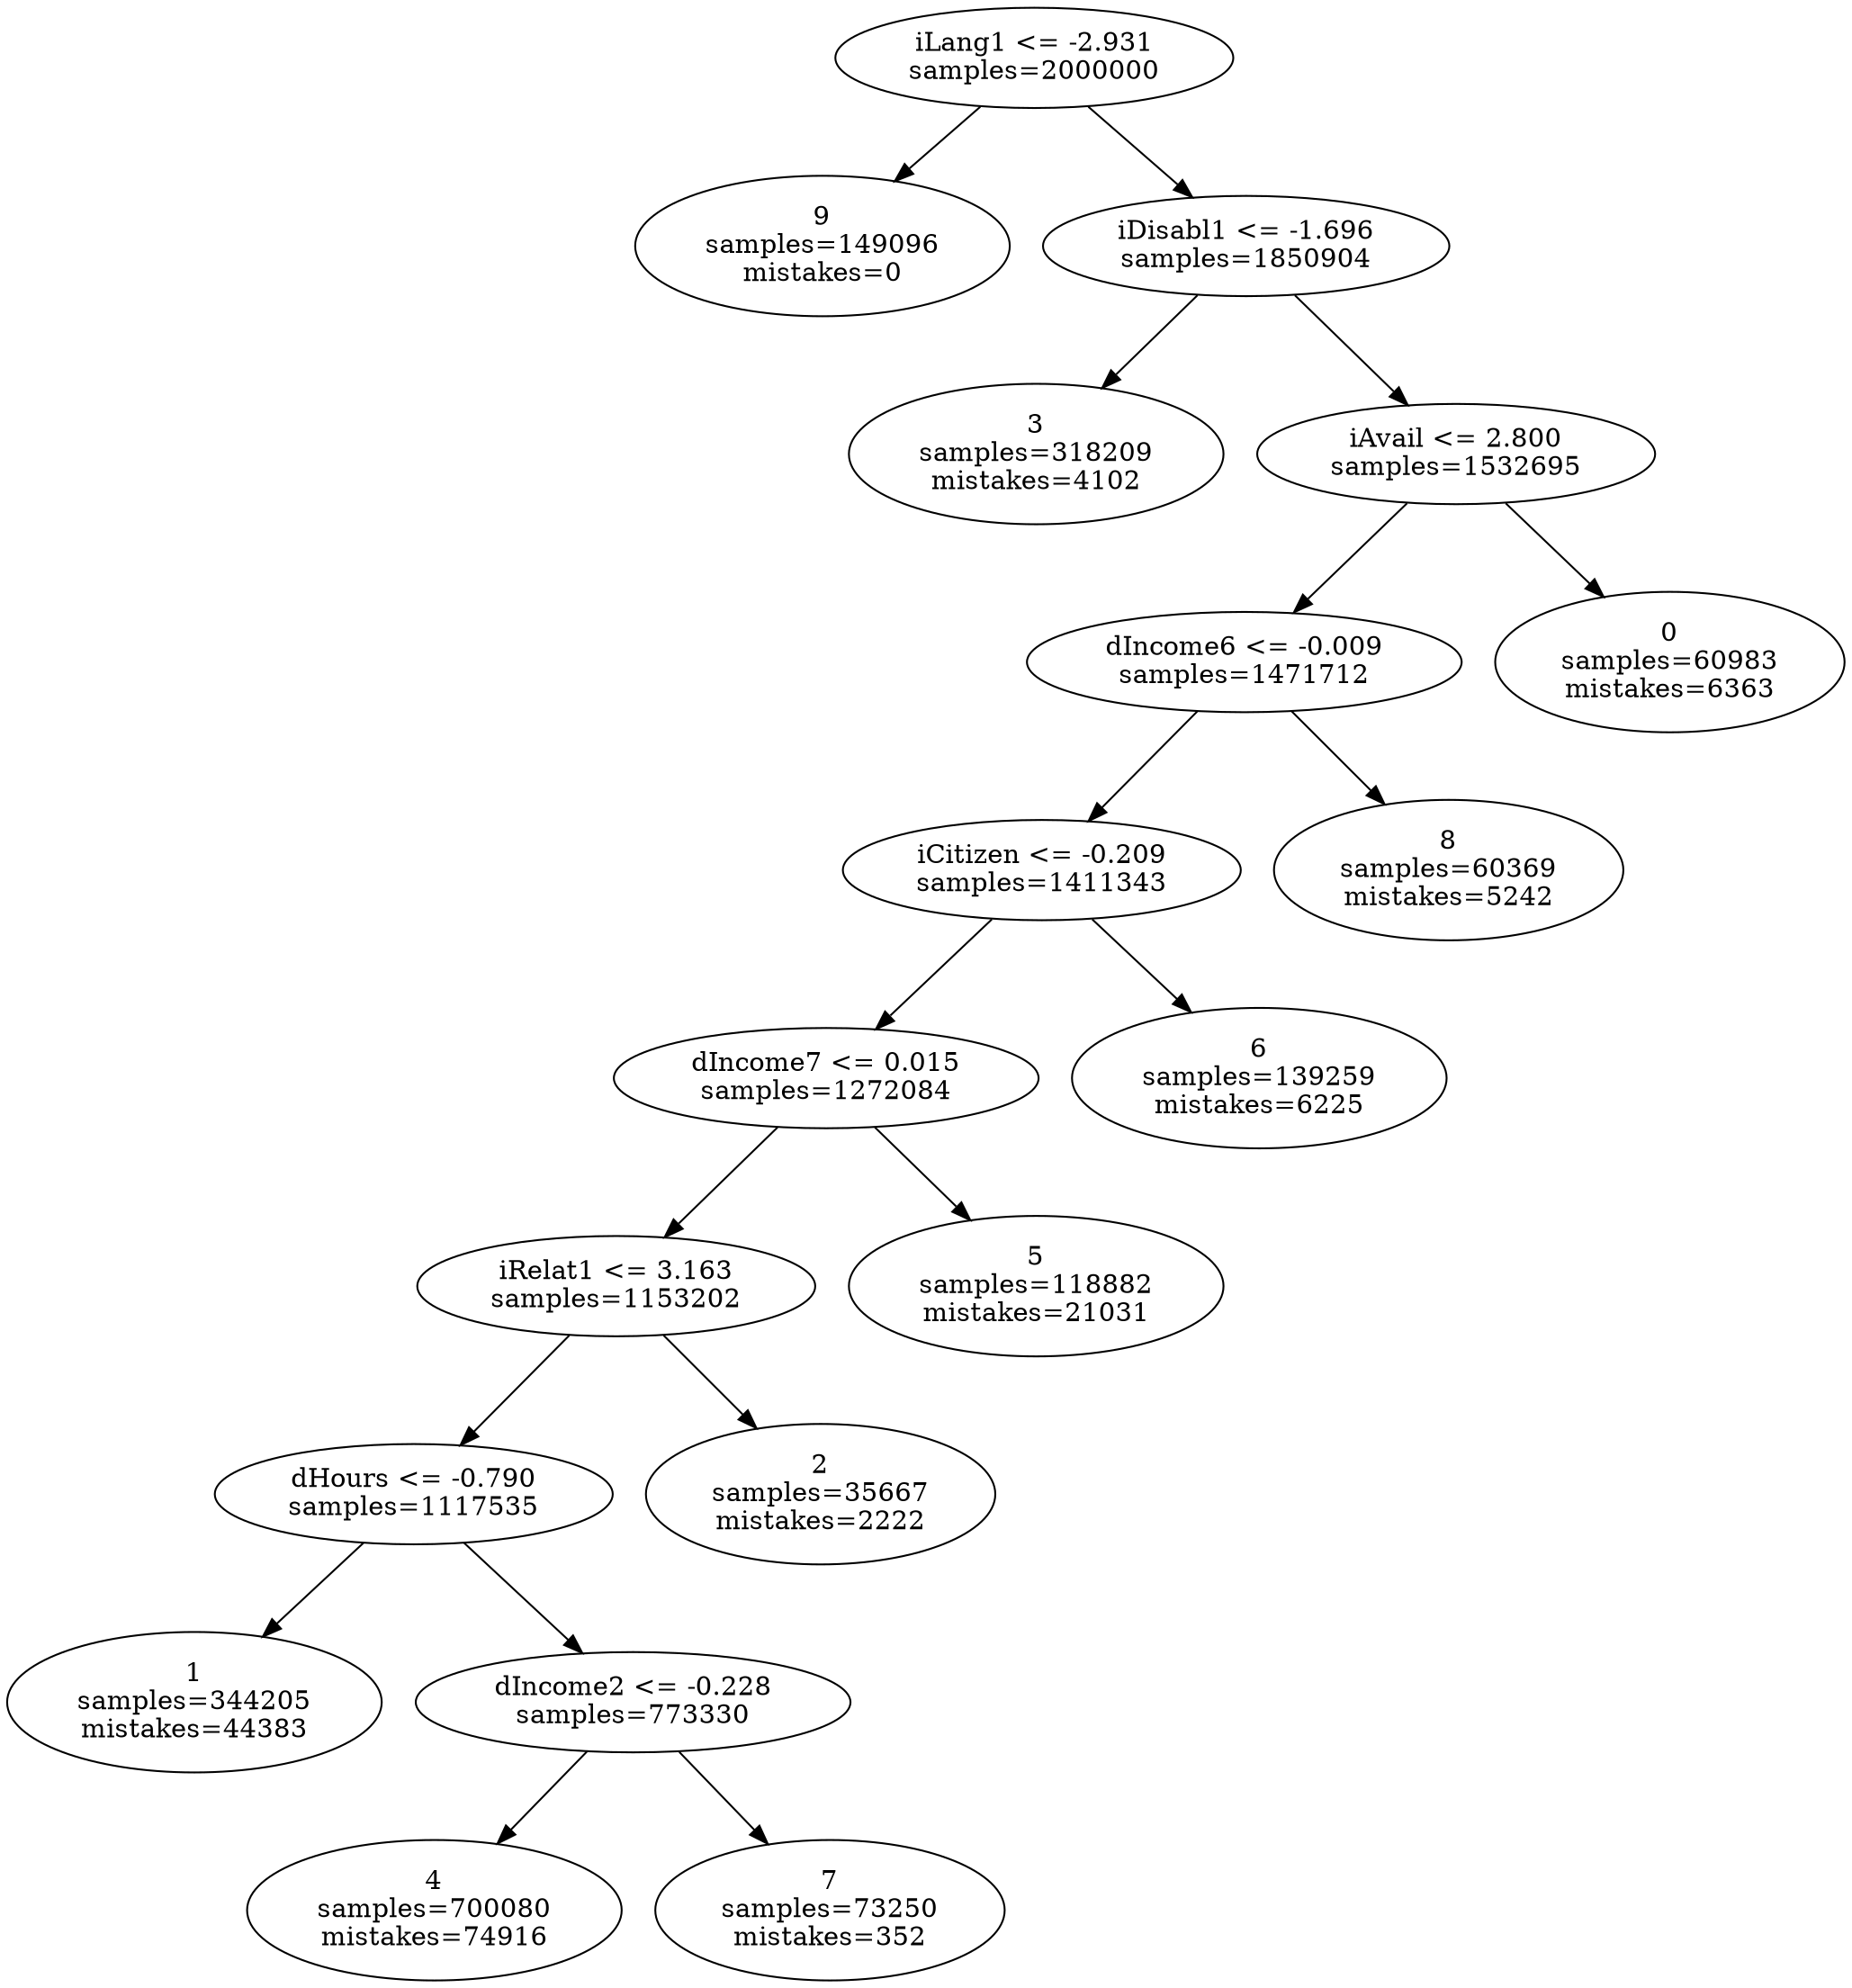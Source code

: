 digraph ClusteringTree {
n_0 [label="iLang1 <= -2.931
samples=\2000000"];
n_1 [label="9
samples=\149096
mistakes=\0"];
n_2 [label="iDisabl1 <= -1.696
samples=\1850904"];
n_3 [label="3
samples=\318209
mistakes=\4102"];
n_4 [label="iAvail <= 2.800
samples=\1532695"];
n_5 [label="dIncome6 <= -0.009
samples=\1471712"];
n_6 [label="0
samples=\60983
mistakes=\6363"];
n_7 [label="iCitizen <= -0.209
samples=\1411343"];
n_8 [label="8
samples=\60369
mistakes=\5242"];
n_9 [label="dIncome7 <= 0.015
samples=\1272084"];
n_10 [label="6
samples=\139259
mistakes=\6225"];
n_11 [label="iRelat1 <= 3.163
samples=\1153202"];
n_12 [label="5
samples=\118882
mistakes=\21031"];
n_13 [label="dHours <= -0.790
samples=\1117535"];
n_14 [label="2
samples=\35667
mistakes=\2222"];
n_15 [label="1
samples=\344205
mistakes=\44383"];
n_16 [label="dIncome2 <= -0.228
samples=\773330"];
n_17 [label="4
samples=\700080
mistakes=\74916"];
n_18 [label="7
samples=\73250
mistakes=\352"];
n_0 -> n_1;
n_0 -> n_2;
n_2 -> n_3;
n_2 -> n_4;
n_4 -> n_5;
n_4 -> n_6;
n_5 -> n_7;
n_5 -> n_8;
n_7 -> n_9;
n_7 -> n_10;
n_9 -> n_11;
n_9 -> n_12;
n_11 -> n_13;
n_11 -> n_14;
n_13 -> n_15;
n_13 -> n_16;
n_16 -> n_17;
n_16 -> n_18;
}
